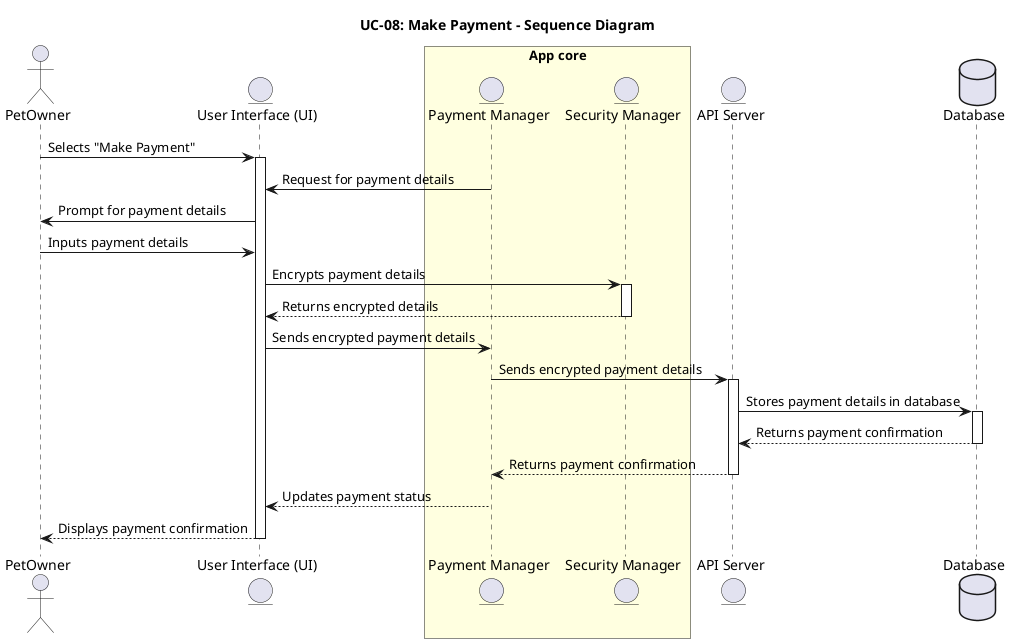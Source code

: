 @startuml
title: UC-08: Make Payment - Sequence Diagram
actor PetOwner
entity "User Interface (UI)" as UI
box "App core" #LightYellow
  entity "Payment Manager" as AppCore
  entity "Security Manager" as Security
end box
entity "API Server" as API
database "Database" as DB
PetOwner -> UI : Selects "Make Payment" 
activate UI
AppCore -> UI : Request for payment details
UI -> PetOwner : Prompt for payment details
PetOwner -> UI : Inputs payment details

UI -> Security : Encrypts payment details
activate Security
Security --> UI : Returns encrypted details
deactivate Security

UI -> AppCore : Sends encrypted payment details

AppCore -> API : Sends encrypted payment details
activate API

API -> DB : Stores payment details in database
activate DB
DB --> API : Returns payment confirmation
deactivate DB
API --> AppCore : Returns payment confirmation
deactivate API
AppCore --> UI : Updates payment status
deactivate AppCore
UI --> PetOwner : Displays payment confirmation
deactivate UI
@enduml


